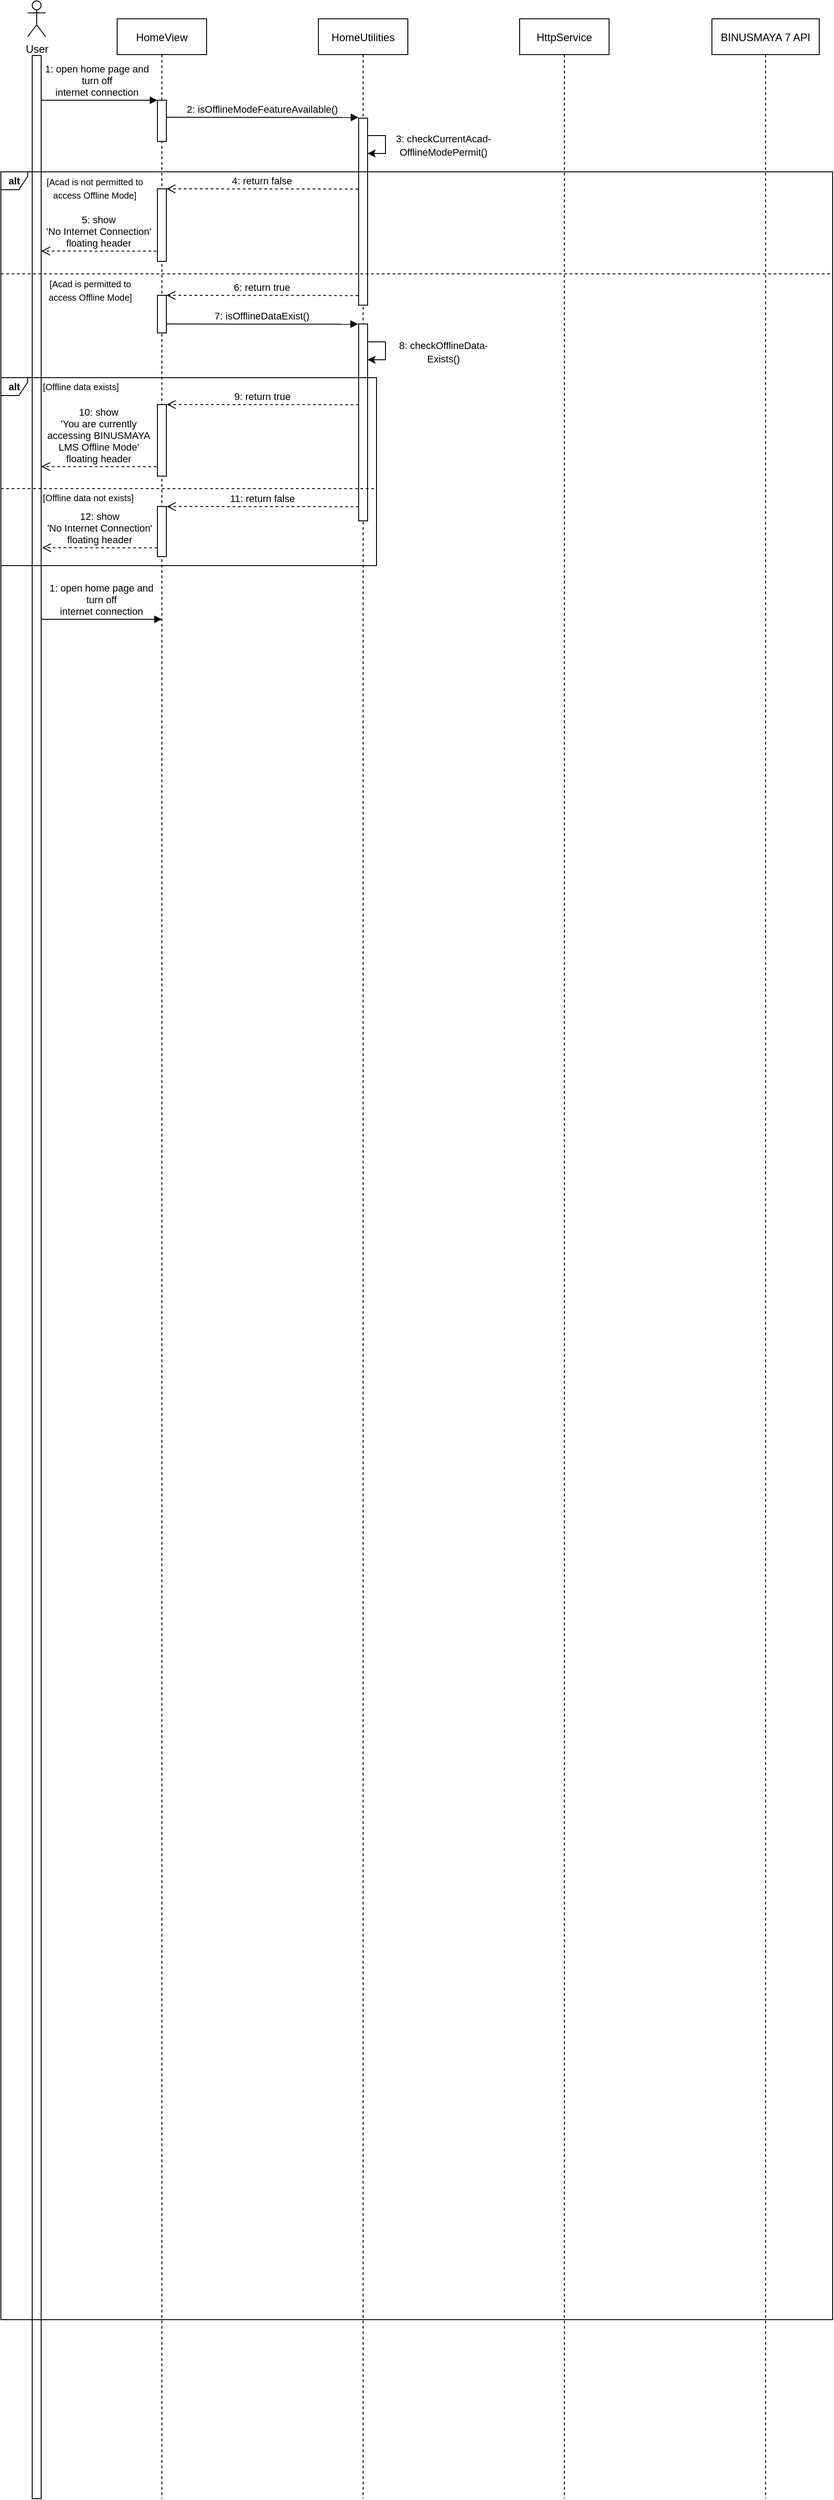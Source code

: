 <mxfile version="20.8.3" type="github">
  <diagram id="kgpKYQtTHZ0yAKxKKP6v" name="Page-1">
    <mxGraphModel dx="2268" dy="314" grid="1" gridSize="10" guides="1" tooltips="1" connect="1" arrows="1" fold="1" page="1" pageScale="1" pageWidth="850" pageHeight="1100" math="0" shadow="0">
      <root>
        <mxCell id="0" />
        <mxCell id="1" parent="0" />
        <mxCell id="3nuBFxr9cyL0pnOWT2aG-1" value="HomeView" style="shape=umlLifeline;perimeter=lifelinePerimeter;container=1;collapsible=0;recursiveResize=0;rounded=0;shadow=0;strokeWidth=1;" parent="1" vertex="1">
          <mxGeometry x="-760" y="59" width="100" height="2771" as="geometry" />
        </mxCell>
        <mxCell id="3nuBFxr9cyL0pnOWT2aG-2" value="" style="points=[];perimeter=orthogonalPerimeter;rounded=0;shadow=0;strokeWidth=1;" parent="3nuBFxr9cyL0pnOWT2aG-1" vertex="1">
          <mxGeometry x="45" y="91" width="10" height="46" as="geometry" />
        </mxCell>
        <mxCell id="VgFMn7d585Ha0XAmIZsE-6" value="1: open home page and &#xa;turn off &#xa;internet connection" style="verticalAlign=bottom;endArrow=block;shadow=0;strokeWidth=1;fontStyle=0;labelBorderColor=none;labelBackgroundColor=none;" parent="3nuBFxr9cyL0pnOWT2aG-1" edge="1">
          <mxGeometry relative="1" as="geometry">
            <mxPoint x="-90" y="91.0" as="sourcePoint" />
            <mxPoint x="45" y="91" as="targetPoint" />
          </mxGeometry>
        </mxCell>
        <mxCell id="3nuBFxr9cyL0pnOWT2aG-5" value="HomeUtilities" style="shape=umlLifeline;perimeter=lifelinePerimeter;container=1;collapsible=0;recursiveResize=0;rounded=0;shadow=0;strokeWidth=1;" parent="1" vertex="1">
          <mxGeometry x="-535" y="59" width="100" height="2771" as="geometry" />
        </mxCell>
        <mxCell id="VgFMn7d585Ha0XAmIZsE-7" value="2: isOfflineModeFeatureAvailable()" style="verticalAlign=bottom;endArrow=block;shadow=0;strokeWidth=1;fontStyle=0;labelBorderColor=none;labelBackgroundColor=none;entryX=-0.024;entryY=0.003;entryDx=0;entryDy=0;entryPerimeter=0;" parent="3nuBFxr9cyL0pnOWT2aG-5" edge="1">
          <mxGeometry relative="1" as="geometry">
            <mxPoint x="-169.633" y="110" as="sourcePoint" />
            <mxPoint x="44.76" y="110.21" as="targetPoint" />
          </mxGeometry>
        </mxCell>
        <mxCell id="VgFMn7d585Ha0XAmIZsE-16" value="" style="points=[];perimeter=orthogonalPerimeter;rounded=0;shadow=0;strokeWidth=1;" parent="3nuBFxr9cyL0pnOWT2aG-5" vertex="1">
          <mxGeometry x="45" y="111" width="10" height="209" as="geometry" />
        </mxCell>
        <mxCell id="VgFMn7d585Ha0XAmIZsE-17" value="" style="endArrow=classic;html=1;rounded=0;labelBackgroundColor=none;labelBorderColor=none;edgeStyle=elbowEdgeStyle;" parent="3nuBFxr9cyL0pnOWT2aG-5" edge="1">
          <mxGeometry x="-1" y="41" width="50" height="50" relative="1" as="geometry">
            <mxPoint x="55" y="130.5" as="sourcePoint" />
            <mxPoint x="55" y="150.5" as="targetPoint" />
            <Array as="points">
              <mxPoint x="75" y="140.5" />
            </Array>
            <mxPoint x="-40" y="31" as="offset" />
          </mxGeometry>
        </mxCell>
        <mxCell id="D12k0bA-BJYKIJGbDswn-10" value="" style="group" parent="1" vertex="1" connectable="0">
          <mxGeometry x="-860" y="59" width="20" height="710" as="geometry" />
        </mxCell>
        <mxCell id="D12k0bA-BJYKIJGbDswn-4" value="User" style="shape=umlActor;verticalLabelPosition=bottom;verticalAlign=top;html=1;outlineConnect=0;" parent="D12k0bA-BJYKIJGbDswn-10" vertex="1">
          <mxGeometry y="-20" width="20" height="40" as="geometry" />
        </mxCell>
        <mxCell id="VgFMn7d585Ha0XAmIZsE-1" value="HttpService" style="shape=umlLifeline;perimeter=lifelinePerimeter;container=1;collapsible=0;recursiveResize=0;rounded=0;shadow=0;strokeWidth=1;" parent="1" vertex="1">
          <mxGeometry x="-310" y="59" width="100" height="2771" as="geometry" />
        </mxCell>
        <mxCell id="VgFMn7d585Ha0XAmIZsE-3" value="BINUSMAYA 7 API" style="shape=umlLifeline;perimeter=lifelinePerimeter;container=1;collapsible=0;recursiveResize=0;rounded=0;shadow=0;strokeWidth=1;" parent="1" vertex="1">
          <mxGeometry x="-95" y="59" width="120" height="2771" as="geometry" />
        </mxCell>
        <mxCell id="VgFMn7d585Ha0XAmIZsE-19" value="&lt;font style=&quot;font-size: 11px;&quot;&gt;3: checkCurrentAcad-&lt;br&gt;OfflineModePermit()&lt;/font&gt;" style="text;html=1;strokeColor=none;fillColor=none;align=center;verticalAlign=middle;whiteSpace=wrap;rounded=0;" parent="1" vertex="1">
          <mxGeometry x="-450" y="190" width="110" height="20" as="geometry" />
        </mxCell>
        <mxCell id="VgFMn7d585Ha0XAmIZsE-21" value="" style="points=[];perimeter=orthogonalPerimeter;rounded=0;shadow=0;strokeWidth=1;" parent="1" vertex="1">
          <mxGeometry x="-855" y="100" width="10" height="2730" as="geometry" />
        </mxCell>
        <mxCell id="VgFMn7d585Ha0XAmIZsE-23" value="&lt;b&gt;alt&lt;/b&gt;" style="shape=umlFrame;whiteSpace=wrap;html=1;fontSize=11;width=30;height=20;fillColor=none;" parent="1" vertex="1">
          <mxGeometry x="-890" y="230" width="930" height="2400" as="geometry" />
        </mxCell>
        <mxCell id="VgFMn7d585Ha0XAmIZsE-24" value="&lt;span style=&quot;font-size: 10px;&quot;&gt;[Acad is not permitted to access Offline Mode]&lt;/span&gt;" style="text;html=1;strokeColor=none;fillColor=none;align=center;verticalAlign=middle;whiteSpace=wrap;rounded=0;" parent="1" vertex="1">
          <mxGeometry x="-840" y="230" width="110" height="35.5" as="geometry" />
        </mxCell>
        <mxCell id="VgFMn7d585Ha0XAmIZsE-25" value="" style="points=[];perimeter=orthogonalPerimeter;rounded=0;shadow=0;strokeWidth=1;" parent="1" vertex="1">
          <mxGeometry x="-715" y="249" width="10" height="81" as="geometry" />
        </mxCell>
        <mxCell id="VgFMn7d585Ha0XAmIZsE-26" value="4: return false" style="verticalAlign=bottom;endArrow=open;dashed=1;endSize=8;exitX=0;exitY=0.95;shadow=0;strokeWidth=1;entryX=1.046;entryY=0.283;entryDx=0;entryDy=0;entryPerimeter=0;" parent="1" edge="1">
          <mxGeometry relative="1" as="geometry">
            <mxPoint x="-705" y="249" as="targetPoint" />
            <mxPoint x="-490.46" y="249.22" as="sourcePoint" />
          </mxGeometry>
        </mxCell>
        <mxCell id="VgFMn7d585Ha0XAmIZsE-49" value="" style="line;strokeWidth=1;fillColor=none;align=left;verticalAlign=middle;spacingTop=-1;spacingLeft=3;spacingRight=3;rotatable=0;labelPosition=right;points=[];portConstraint=eastwest;strokeColor=inherit;fontSize=10;dashed=1;" parent="1" vertex="1">
          <mxGeometry x="-890" y="340" width="930" height="8" as="geometry" />
        </mxCell>
        <mxCell id="VgFMn7d585Ha0XAmIZsE-50" value="&lt;span style=&quot;font-size: 10px;&quot;&gt;[Acad is permitted to access Offline Mode]&lt;/span&gt;" style="text;html=1;strokeColor=none;fillColor=none;align=center;verticalAlign=middle;whiteSpace=wrap;rounded=0;" parent="1" vertex="1">
          <mxGeometry x="-845" y="344" width="110" height="35.5" as="geometry" />
        </mxCell>
        <mxCell id="VgFMn7d585Ha0XAmIZsE-52" value="6: return true" style="verticalAlign=bottom;endArrow=open;dashed=1;endSize=8;exitX=0;exitY=0.95;shadow=0;strokeWidth=1;entryX=1.046;entryY=0.283;entryDx=0;entryDy=0;entryPerimeter=0;" parent="1" edge="1">
          <mxGeometry relative="1" as="geometry">
            <mxPoint x="-705.0" y="368" as="targetPoint" />
            <mxPoint x="-490.46" y="368.22" as="sourcePoint" />
          </mxGeometry>
        </mxCell>
        <mxCell id="Guo4P8dY95QTmtFHYeZ4-5" value="5: show &#xa;&#39;No Internet Connection&#39; &#xa;floating header" style="verticalAlign=bottom;endArrow=open;dashed=1;endSize=8;shadow=0;strokeWidth=1;entryX=1.046;entryY=0.283;entryDx=0;entryDy=0;entryPerimeter=0;exitX=-0.105;exitY=0.86;exitDx=0;exitDy=0;exitPerimeter=0;labelBackgroundColor=none;" edge="1" parent="1" source="VgFMn7d585Ha0XAmIZsE-25">
          <mxGeometry relative="1" as="geometry">
            <mxPoint x="-845.0" y="318.5" as="targetPoint" />
            <mxPoint x="-720" y="319" as="sourcePoint" />
          </mxGeometry>
        </mxCell>
        <mxCell id="Guo4P8dY95QTmtFHYeZ4-6" value="" style="points=[];perimeter=orthogonalPerimeter;rounded=0;shadow=0;strokeWidth=1;" vertex="1" parent="1">
          <mxGeometry x="-715" y="368" width="10" height="42" as="geometry" />
        </mxCell>
        <mxCell id="Guo4P8dY95QTmtFHYeZ4-7" value="7: isOfflineDataExist()" style="verticalAlign=bottom;endArrow=block;shadow=0;strokeWidth=1;fontStyle=0;labelBorderColor=none;labelBackgroundColor=none;entryX=-0.024;entryY=0.003;entryDx=0;entryDy=0;entryPerimeter=0;" edge="1" parent="1">
          <mxGeometry relative="1" as="geometry">
            <mxPoint x="-705.003" y="400" as="sourcePoint" />
            <mxPoint x="-490.61" y="400.21" as="targetPoint" />
          </mxGeometry>
        </mxCell>
        <mxCell id="Guo4P8dY95QTmtFHYeZ4-8" value="" style="endArrow=classic;html=1;rounded=0;labelBackgroundColor=none;labelBorderColor=none;edgeStyle=elbowEdgeStyle;" edge="1" parent="1">
          <mxGeometry x="-1" y="41" width="50" height="50" relative="1" as="geometry">
            <mxPoint x="-480" y="420" as="sourcePoint" />
            <mxPoint x="-480" y="440" as="targetPoint" />
            <Array as="points">
              <mxPoint x="-460" y="430" />
            </Array>
            <mxPoint x="-40" y="31" as="offset" />
          </mxGeometry>
        </mxCell>
        <mxCell id="Guo4P8dY95QTmtFHYeZ4-9" value="&lt;font style=&quot;font-size: 11px;&quot;&gt;8: checkOfflineData- Exists()&lt;/font&gt;" style="text;html=1;strokeColor=none;fillColor=none;align=center;verticalAlign=middle;whiteSpace=wrap;rounded=0;" vertex="1" parent="1">
          <mxGeometry x="-450" y="420.5" width="110" height="20" as="geometry" />
        </mxCell>
        <mxCell id="Guo4P8dY95QTmtFHYeZ4-10" value="" style="points=[];perimeter=orthogonalPerimeter;rounded=0;shadow=0;strokeWidth=1;" vertex="1" parent="1">
          <mxGeometry x="-490" y="400" width="10" height="220" as="geometry" />
        </mxCell>
        <mxCell id="Guo4P8dY95QTmtFHYeZ4-11" value="&lt;b&gt;alt&lt;/b&gt;" style="shape=umlFrame;whiteSpace=wrap;html=1;fontSize=11;width=30;height=20;fillColor=none;" vertex="1" parent="1">
          <mxGeometry x="-890" y="460" width="420" height="210" as="geometry" />
        </mxCell>
        <mxCell id="Guo4P8dY95QTmtFHYeZ4-12" value="&lt;span style=&quot;font-size: 10px;&quot;&gt;[Offline data exists]&lt;/span&gt;" style="text;html=1;strokeColor=none;fillColor=none;align=left;verticalAlign=middle;whiteSpace=wrap;rounded=0;" vertex="1" parent="1">
          <mxGeometry x="-845" y="460" width="110" height="20" as="geometry" />
        </mxCell>
        <mxCell id="Guo4P8dY95QTmtFHYeZ4-13" value="9: return true" style="verticalAlign=bottom;endArrow=open;dashed=1;endSize=8;exitX=0;exitY=0.95;shadow=0;strokeWidth=1;entryX=1.046;entryY=0.283;entryDx=0;entryDy=0;entryPerimeter=0;" edge="1" parent="1">
          <mxGeometry relative="1" as="geometry">
            <mxPoint x="-704.54" y="490" as="targetPoint" />
            <mxPoint x="-490.0" y="490.22" as="sourcePoint" />
          </mxGeometry>
        </mxCell>
        <mxCell id="Guo4P8dY95QTmtFHYeZ4-14" value="" style="points=[];perimeter=orthogonalPerimeter;rounded=0;shadow=0;strokeWidth=1;" vertex="1" parent="1">
          <mxGeometry x="-715" y="490" width="10" height="80" as="geometry" />
        </mxCell>
        <mxCell id="Guo4P8dY95QTmtFHYeZ4-15" value="10: show &#xa;&#39;You are currently &#xa;accessing BINUSMAYA &#xa;LMS Offline Mode&#39; &#xa;floating header" style="verticalAlign=bottom;endArrow=open;dashed=1;endSize=8;shadow=0;strokeWidth=1;entryX=1.046;entryY=0.283;entryDx=0;entryDy=0;entryPerimeter=0;exitX=-0.105;exitY=0.86;exitDx=0;exitDy=0;exitPerimeter=0;labelBackgroundColor=none;" edge="1" parent="1">
          <mxGeometry relative="1" as="geometry">
            <mxPoint x="-845.0" y="559.35" as="targetPoint" />
            <mxPoint x="-716.05" y="559.51" as="sourcePoint" />
          </mxGeometry>
        </mxCell>
        <mxCell id="Guo4P8dY95QTmtFHYeZ4-18" value="" style="line;strokeWidth=1;fillColor=none;align=left;verticalAlign=middle;spacingTop=-1;spacingLeft=3;spacingRight=3;rotatable=0;labelPosition=right;points=[];portConstraint=eastwest;strokeColor=inherit;fontSize=10;dashed=1;" vertex="1" parent="1">
          <mxGeometry x="-890" y="580" width="420" height="8" as="geometry" />
        </mxCell>
        <mxCell id="Guo4P8dY95QTmtFHYeZ4-19" value="&lt;span style=&quot;font-size: 10px;&quot;&gt;[Offline data not exists]&lt;/span&gt;" style="text;html=1;strokeColor=none;fillColor=none;align=left;verticalAlign=middle;whiteSpace=wrap;rounded=0;" vertex="1" parent="1">
          <mxGeometry x="-845" y="584" width="110" height="20" as="geometry" />
        </mxCell>
        <mxCell id="Guo4P8dY95QTmtFHYeZ4-20" value="" style="points=[];perimeter=orthogonalPerimeter;rounded=0;shadow=0;strokeWidth=1;" vertex="1" parent="1">
          <mxGeometry x="-715" y="604" width="10" height="56" as="geometry" />
        </mxCell>
        <mxCell id="Guo4P8dY95QTmtFHYeZ4-21" value="11: return false" style="verticalAlign=bottom;endArrow=open;dashed=1;endSize=8;exitX=0;exitY=0.95;shadow=0;strokeWidth=1;entryX=1.046;entryY=0.283;entryDx=0;entryDy=0;entryPerimeter=0;" edge="1" parent="1">
          <mxGeometry relative="1" as="geometry">
            <mxPoint x="-704.54" y="604" as="targetPoint" />
            <mxPoint x="-490.0" y="604.22" as="sourcePoint" />
          </mxGeometry>
        </mxCell>
        <mxCell id="Guo4P8dY95QTmtFHYeZ4-22" value="12: show &#xa;&#39;No Internet Connection&#39; &#xa;floating header" style="verticalAlign=bottom;endArrow=open;dashed=1;endSize=8;shadow=0;strokeWidth=1;entryX=1.046;entryY=0.283;entryDx=0;entryDy=0;entryPerimeter=0;exitX=-0.105;exitY=0.86;exitDx=0;exitDy=0;exitPerimeter=0;labelBackgroundColor=none;" edge="1" parent="1">
          <mxGeometry relative="1" as="geometry">
            <mxPoint x="-843.95" y="650.0" as="targetPoint" />
            <mxPoint x="-715.0" y="650.16" as="sourcePoint" />
          </mxGeometry>
        </mxCell>
        <mxCell id="Guo4P8dY95QTmtFHYeZ4-23" value="1: open home page and &#xa;turn off &#xa;internet connection" style="verticalAlign=bottom;endArrow=block;shadow=0;strokeWidth=1;fontStyle=0;labelBorderColor=none;labelBackgroundColor=none;" edge="1" parent="1">
          <mxGeometry relative="1" as="geometry">
            <mxPoint x="-845" y="730.0" as="sourcePoint" />
            <mxPoint x="-710" y="730" as="targetPoint" />
          </mxGeometry>
        </mxCell>
      </root>
    </mxGraphModel>
  </diagram>
</mxfile>
